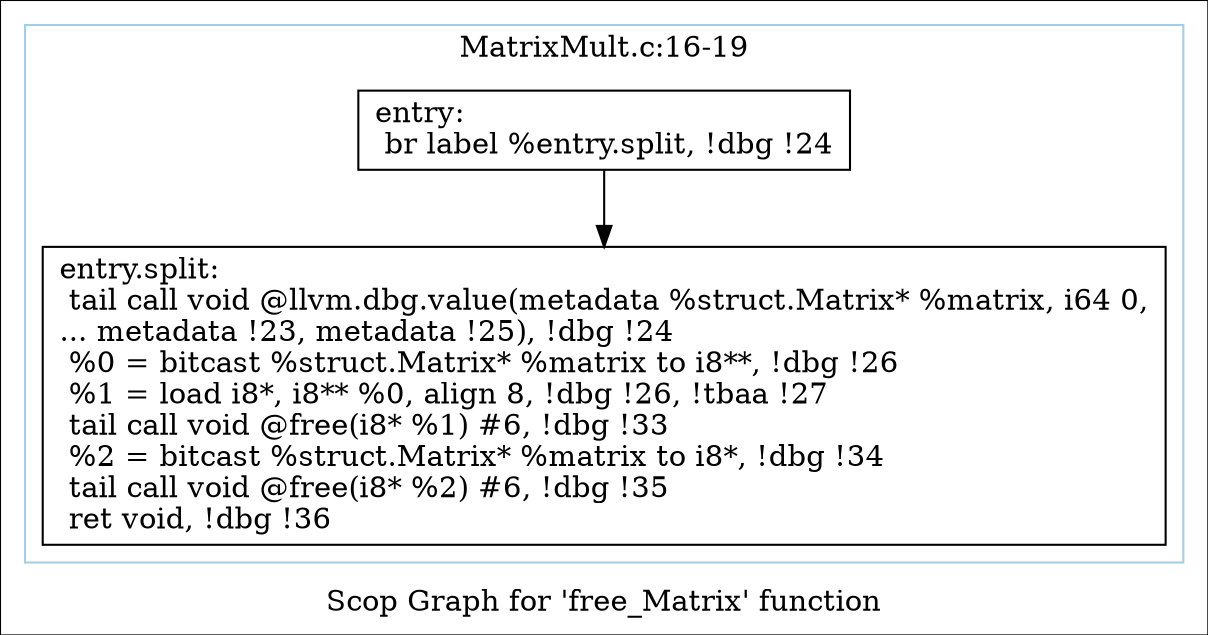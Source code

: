 digraph "Scop Graph for 'free_Matrix' function" {
	label="Scop Graph for 'free_Matrix' function";

	Node0x9501ce0 [shape=record,label="{entry:\l  br label %entry.split, !dbg !24\l}"];
	Node0x9501ce0 -> Node0x9522e70;
	Node0x9522e70 [shape=record,label="{entry.split:                                      \l  tail call void @llvm.dbg.value(metadata %struct.Matrix* %matrix, i64 0,\l... metadata !23, metadata !25), !dbg !24\l  %0 = bitcast %struct.Matrix* %matrix to i8**, !dbg !26\l  %1 = load i8*, i8** %0, align 8, !dbg !26, !tbaa !27\l  tail call void @free(i8* %1) #6, !dbg !33\l  %2 = bitcast %struct.Matrix* %matrix to i8*, !dbg !34\l  tail call void @free(i8* %2) #6, !dbg !35\l  ret void, !dbg !36\l}"];
	colorscheme = "paired12"
        subgraph cluster_0x9535aa0 {
          label = "MatrixMult.c:16-19
";
          style = solid;
          color = 1
          Node0x9501ce0;
          Node0x9522e70;
        }
}
